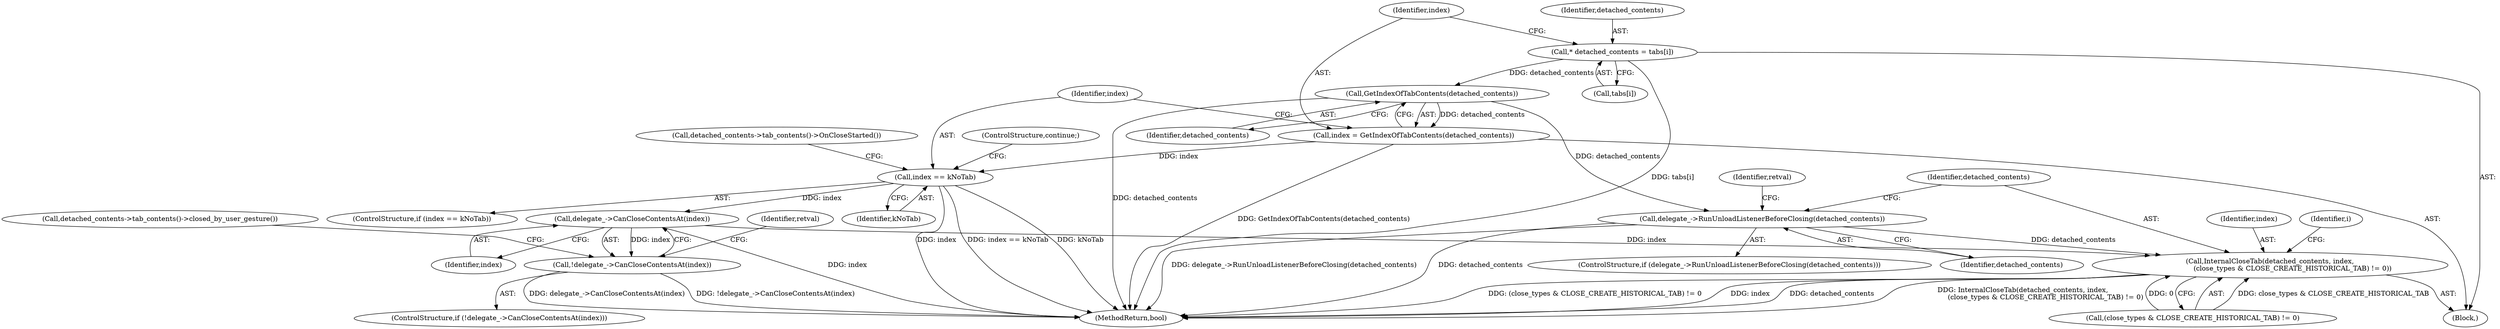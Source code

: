 digraph "1_Chrome_2db5a2048dfcacfe5ad4311c2b1e435c4c67febc_0@array" {
"1000215" [label="(Call,* detached_contents = tabs[i])"];
"1000223" [label="(Call,GetIndexOfTabContents(detached_contents))"];
"1000221" [label="(Call,index = GetIndexOfTabContents(detached_contents))"];
"1000226" [label="(Call,index == kNoTab)"];
"1000233" [label="(Call,delegate_->CanCloseContentsAt(index))"];
"1000232" [label="(Call,!delegate_->CanCloseContentsAt(index))"];
"1000256" [label="(Call,InternalCloseTab(detached_contents, index,\n                     (close_types & CLOSE_CREATE_HISTORICAL_TAB) != 0))"];
"1000249" [label="(Call,delegate_->RunUnloadListenerBeforeClosing(detached_contents))"];
"1000242" [label="(Call,detached_contents->tab_contents()->closed_by_user_gesture())"];
"1000224" [label="(Identifier,detached_contents)"];
"1000230" [label="(Call,detached_contents->tab_contents()->OnCloseStarted())"];
"1000249" [label="(Call,delegate_->RunUnloadListenerBeforeClosing(detached_contents))"];
"1000237" [label="(Identifier,retval)"];
"1000228" [label="(Identifier,kNoTab)"];
"1000232" [label="(Call,!delegate_->CanCloseContentsAt(index))"];
"1000222" [label="(Identifier,index)"];
"1000225" [label="(ControlStructure,if (index == kNoTab))"];
"1000256" [label="(Call,InternalCloseTab(detached_contents, index,\n                     (close_types & CLOSE_CREATE_HISTORICAL_TAB) != 0))"];
"1000223" [label="(Call,GetIndexOfTabContents(detached_contents))"];
"1000213" [label="(Block,)"];
"1000233" [label="(Call,delegate_->CanCloseContentsAt(index))"];
"1000227" [label="(Identifier,index)"];
"1000258" [label="(Identifier,index)"];
"1000216" [label="(Identifier,detached_contents)"];
"1000248" [label="(ControlStructure,if (delegate_->RunUnloadListenerBeforeClosing(detached_contents)))"];
"1000229" [label="(ControlStructure,continue;)"];
"1000221" [label="(Call,index = GetIndexOfTabContents(detached_contents))"];
"1000226" [label="(Call,index == kNoTab)"];
"1000253" [label="(Identifier,retval)"];
"1000266" [label="(MethodReturn,bool)"];
"1000215" [label="(Call,* detached_contents = tabs[i])"];
"1000212" [label="(Identifier,i)"];
"1000234" [label="(Identifier,index)"];
"1000217" [label="(Call,tabs[i])"];
"1000259" [label="(Call,(close_types & CLOSE_CREATE_HISTORICAL_TAB) != 0)"];
"1000257" [label="(Identifier,detached_contents)"];
"1000231" [label="(ControlStructure,if (!delegate_->CanCloseContentsAt(index)))"];
"1000250" [label="(Identifier,detached_contents)"];
"1000215" -> "1000213"  [label="AST: "];
"1000215" -> "1000217"  [label="CFG: "];
"1000216" -> "1000215"  [label="AST: "];
"1000217" -> "1000215"  [label="AST: "];
"1000222" -> "1000215"  [label="CFG: "];
"1000215" -> "1000266"  [label="DDG: tabs[i]"];
"1000215" -> "1000223"  [label="DDG: detached_contents"];
"1000223" -> "1000221"  [label="AST: "];
"1000223" -> "1000224"  [label="CFG: "];
"1000224" -> "1000223"  [label="AST: "];
"1000221" -> "1000223"  [label="CFG: "];
"1000223" -> "1000266"  [label="DDG: detached_contents"];
"1000223" -> "1000221"  [label="DDG: detached_contents"];
"1000223" -> "1000249"  [label="DDG: detached_contents"];
"1000221" -> "1000213"  [label="AST: "];
"1000222" -> "1000221"  [label="AST: "];
"1000227" -> "1000221"  [label="CFG: "];
"1000221" -> "1000266"  [label="DDG: GetIndexOfTabContents(detached_contents)"];
"1000221" -> "1000226"  [label="DDG: index"];
"1000226" -> "1000225"  [label="AST: "];
"1000226" -> "1000228"  [label="CFG: "];
"1000227" -> "1000226"  [label="AST: "];
"1000228" -> "1000226"  [label="AST: "];
"1000229" -> "1000226"  [label="CFG: "];
"1000230" -> "1000226"  [label="CFG: "];
"1000226" -> "1000266"  [label="DDG: index"];
"1000226" -> "1000266"  [label="DDG: index == kNoTab"];
"1000226" -> "1000266"  [label="DDG: kNoTab"];
"1000226" -> "1000233"  [label="DDG: index"];
"1000233" -> "1000232"  [label="AST: "];
"1000233" -> "1000234"  [label="CFG: "];
"1000234" -> "1000233"  [label="AST: "];
"1000232" -> "1000233"  [label="CFG: "];
"1000233" -> "1000266"  [label="DDG: index"];
"1000233" -> "1000232"  [label="DDG: index"];
"1000233" -> "1000256"  [label="DDG: index"];
"1000232" -> "1000231"  [label="AST: "];
"1000237" -> "1000232"  [label="CFG: "];
"1000242" -> "1000232"  [label="CFG: "];
"1000232" -> "1000266"  [label="DDG: delegate_->CanCloseContentsAt(index)"];
"1000232" -> "1000266"  [label="DDG: !delegate_->CanCloseContentsAt(index)"];
"1000256" -> "1000213"  [label="AST: "];
"1000256" -> "1000259"  [label="CFG: "];
"1000257" -> "1000256"  [label="AST: "];
"1000258" -> "1000256"  [label="AST: "];
"1000259" -> "1000256"  [label="AST: "];
"1000212" -> "1000256"  [label="CFG: "];
"1000256" -> "1000266"  [label="DDG: (close_types & CLOSE_CREATE_HISTORICAL_TAB) != 0"];
"1000256" -> "1000266"  [label="DDG: index"];
"1000256" -> "1000266"  [label="DDG: detached_contents"];
"1000256" -> "1000266"  [label="DDG: InternalCloseTab(detached_contents, index,\n                     (close_types & CLOSE_CREATE_HISTORICAL_TAB) != 0)"];
"1000249" -> "1000256"  [label="DDG: detached_contents"];
"1000259" -> "1000256"  [label="DDG: close_types & CLOSE_CREATE_HISTORICAL_TAB"];
"1000259" -> "1000256"  [label="DDG: 0"];
"1000249" -> "1000248"  [label="AST: "];
"1000249" -> "1000250"  [label="CFG: "];
"1000250" -> "1000249"  [label="AST: "];
"1000253" -> "1000249"  [label="CFG: "];
"1000257" -> "1000249"  [label="CFG: "];
"1000249" -> "1000266"  [label="DDG: detached_contents"];
"1000249" -> "1000266"  [label="DDG: delegate_->RunUnloadListenerBeforeClosing(detached_contents)"];
}
